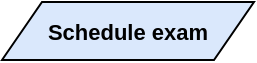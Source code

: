 <mxfile version="24.2.5" type="github">
  <diagram name="Page-1" id="8n5bJtVqCGtxwi0kSFsB">
    <mxGraphModel dx="5259" dy="316" grid="0" gridSize="10" guides="1" tooltips="1" connect="1" arrows="1" fold="1" page="0" pageScale="1" pageWidth="827" pageHeight="1169" math="0" shadow="0">
      <root>
        <mxCell id="0" />
        <mxCell id="1" parent="0" />
        <mxCell id="LGJ-wTnE4W0dE83CbK06-1" value="&lt;b&gt;Schedule exam&lt;/b&gt;" style="shape=parallelogram;perimeter=parallelogramPerimeter;whiteSpace=wrap;html=1;fixedSize=1;fillColor=#dae8fc;strokeColor=#000000;fontFamily=Helvetica;fontSize=11;fontColor=default;labelBackgroundColor=none;" vertex="1" parent="1">
          <mxGeometry x="-3756" y="598" width="126" height="29" as="geometry" />
        </mxCell>
      </root>
    </mxGraphModel>
  </diagram>
</mxfile>
